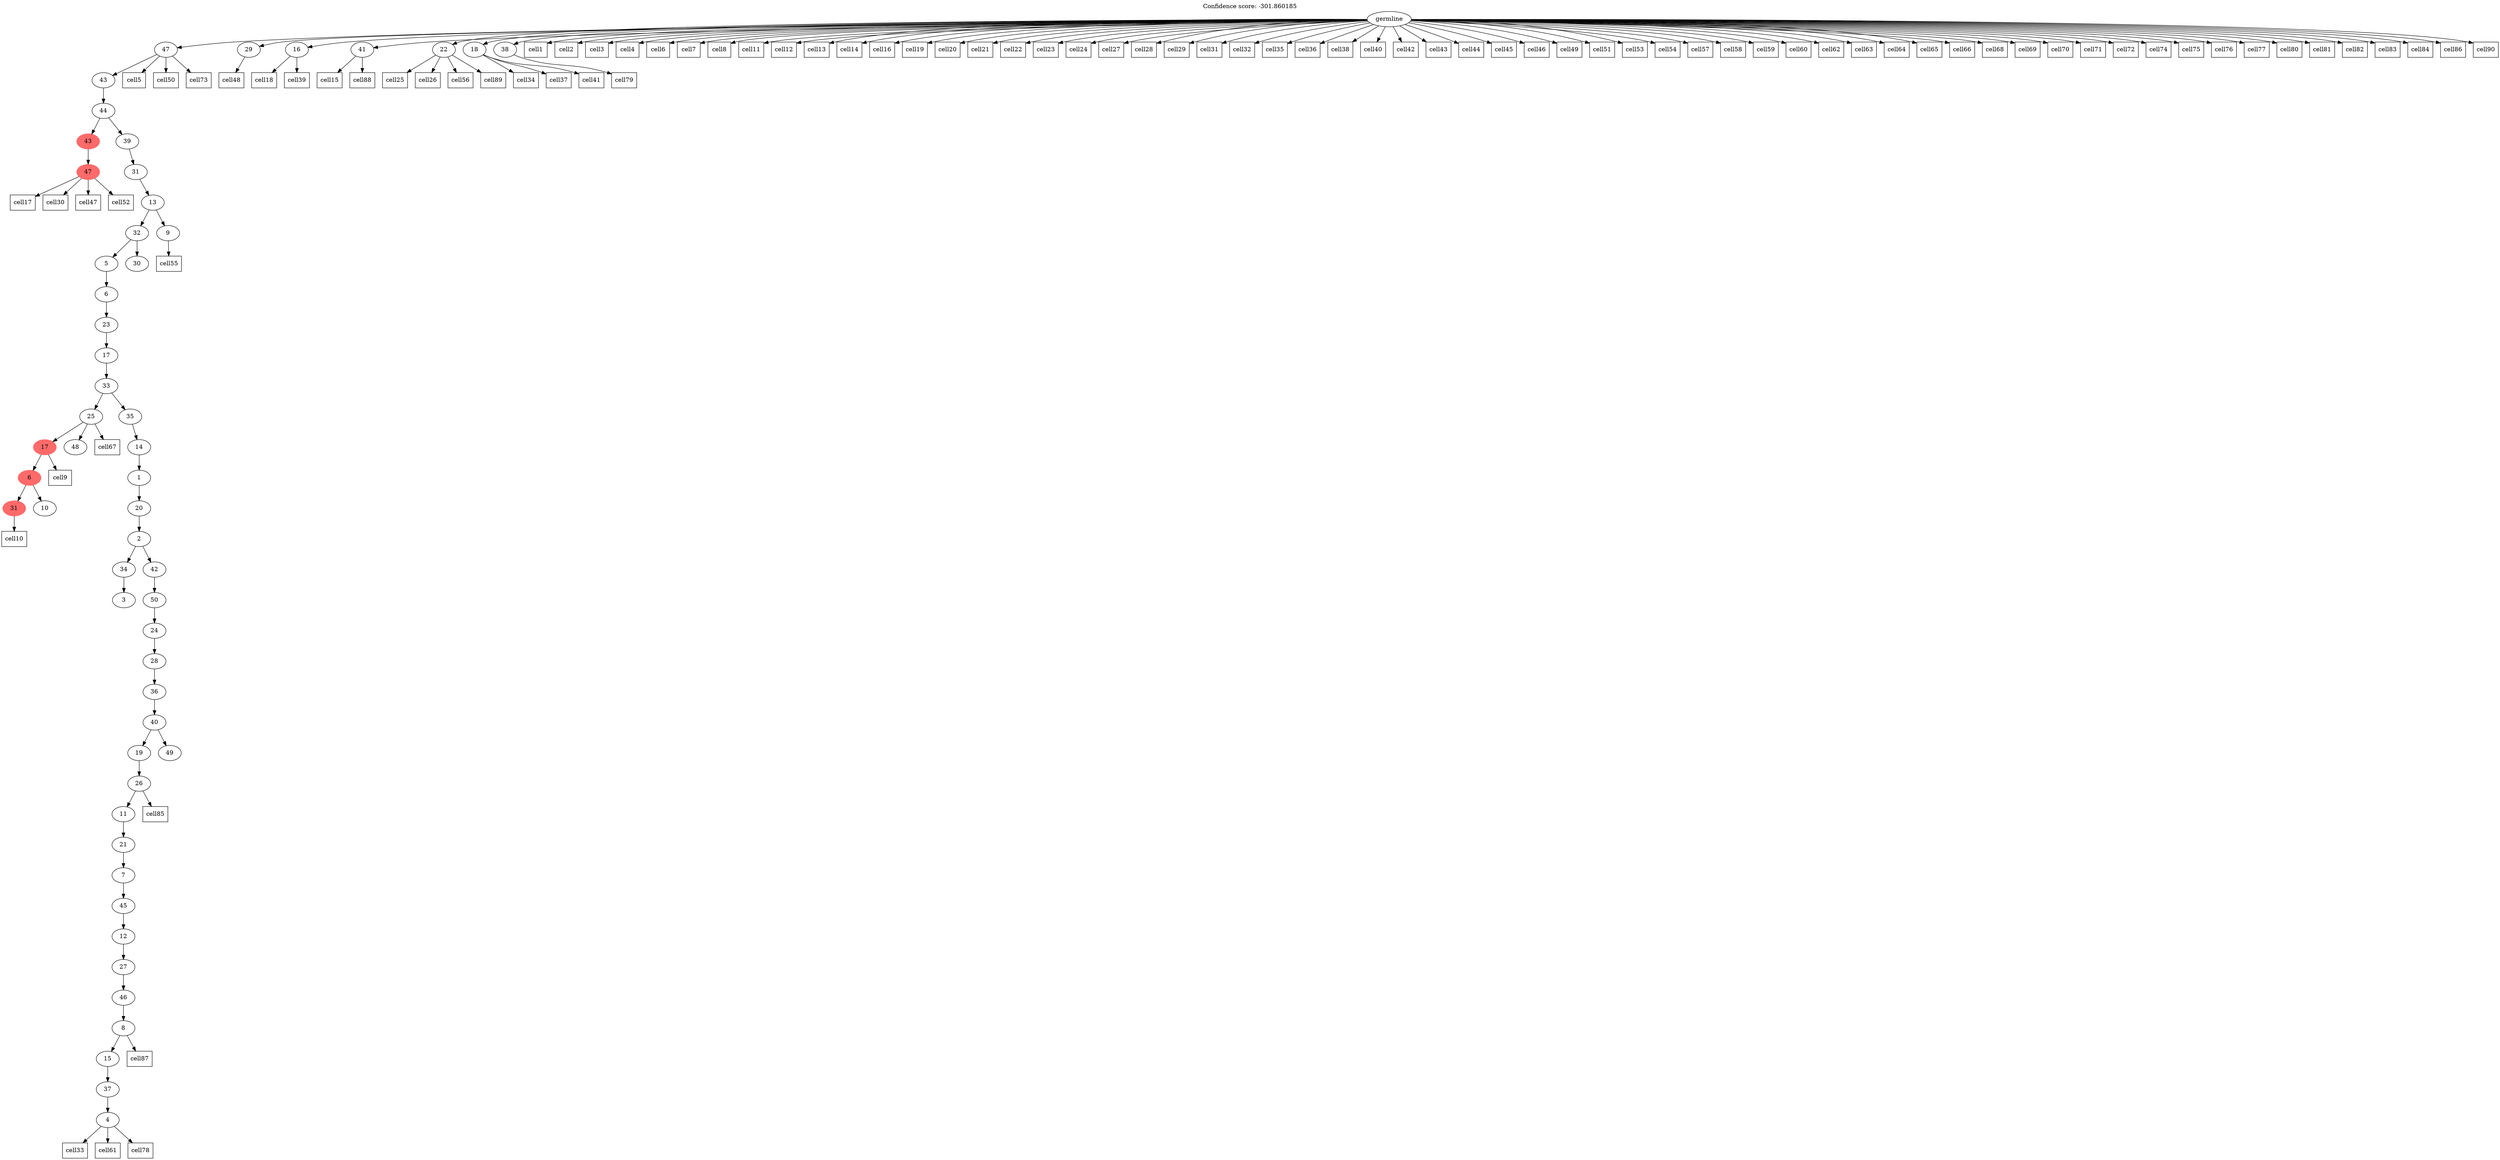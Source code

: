 digraph g {
	"48" -> "49";
	"49" [color=indianred1, style=filled, label="47"];
	"42" -> "43";
	"43" [color=indianred1, style=filled, label="31"];
	"42" -> "44";
	"44" [label="10"];
	"41" -> "42";
	"42" [color=indianred1, style=filled, label="6"];
	"40" -> "41";
	"41" [color=indianred1, style=filled, label="17"];
	"40" -> "45";
	"45" [label="48"];
	"38" -> "39";
	"39" [label="3"];
	"35" -> "36";
	"36" [label="4"];
	"34" -> "35";
	"35" [label="37"];
	"33" -> "34";
	"34" [label="15"];
	"32" -> "33";
	"33" [label="8"];
	"31" -> "32";
	"32" [label="46"];
	"30" -> "31";
	"31" [label="27"];
	"29" -> "30";
	"30" [label="12"];
	"28" -> "29";
	"29" [label="45"];
	"27" -> "28";
	"28" [label="7"];
	"26" -> "27";
	"27" [label="21"];
	"25" -> "26";
	"26" [label="11"];
	"24" -> "25";
	"25" [label="26"];
	"23" -> "24";
	"24" [label="19"];
	"23" -> "37";
	"37" [label="49"];
	"22" -> "23";
	"23" [label="40"];
	"21" -> "22";
	"22" [label="36"];
	"20" -> "21";
	"21" [label="28"];
	"19" -> "20";
	"20" [label="24"];
	"18" -> "19";
	"19" [label="50"];
	"17" -> "18";
	"18" [label="42"];
	"17" -> "38";
	"38" [label="34"];
	"16" -> "17";
	"17" [label="2"];
	"15" -> "16";
	"16" [label="20"];
	"14" -> "15";
	"15" [label="1"];
	"13" -> "14";
	"14" [label="14"];
	"12" -> "13";
	"13" [label="35"];
	"12" -> "40";
	"40" [label="25"];
	"11" -> "12";
	"12" [label="33"];
	"10" -> "11";
	"11" [label="17"];
	"9" -> "10";
	"10" [label="23"];
	"8" -> "9";
	"9" [label="6"];
	"7" -> "8";
	"8" [label="5"];
	"7" -> "46";
	"46" [label="30"];
	"6" -> "7";
	"7" [label="32"];
	"6" -> "47";
	"47" [label="9"];
	"5" -> "6";
	"6" [label="13"];
	"4" -> "5";
	"5" [label="31"];
	"3" -> "4";
	"4" [label="39"];
	"3" -> "48";
	"48" [color=indianred1, style=filled, label="43"];
	"2" -> "3";
	"3" [label="44"];
	"1" -> "2";
	"2" [label="43"];
	"0" -> "1";
	"1" [label="47"];
	"0" -> "50";
	"50" [label="29"];
	"0" -> "51";
	"51" [label="16"];
	"0" -> "52";
	"52" [label="41"];
	"0" -> "53";
	"53" [label="22"];
	"0" -> "54";
	"54" [label="18"];
	"0" -> "55";
	"55" [label="38"];
	"0" [label="germline"];
	"0" -> "cell1";
	"cell1" [shape=box];
	"0" -> "cell2";
	"cell2" [shape=box];
	"0" -> "cell3";
	"cell3" [shape=box];
	"0" -> "cell4";
	"cell4" [shape=box];
	"1" -> "cell5";
	"cell5" [shape=box];
	"0" -> "cell6";
	"cell6" [shape=box];
	"0" -> "cell7";
	"cell7" [shape=box];
	"0" -> "cell8";
	"cell8" [shape=box];
	"41" -> "cell9";
	"cell9" [shape=box];
	"43" -> "cell10";
	"cell10" [shape=box];
	"0" -> "cell11";
	"cell11" [shape=box];
	"0" -> "cell12";
	"cell12" [shape=box];
	"0" -> "cell13";
	"cell13" [shape=box];
	"0" -> "cell14";
	"cell14" [shape=box];
	"52" -> "cell15";
	"cell15" [shape=box];
	"0" -> "cell16";
	"cell16" [shape=box];
	"49" -> "cell17";
	"cell17" [shape=box];
	"51" -> "cell18";
	"cell18" [shape=box];
	"0" -> "cell19";
	"cell19" [shape=box];
	"0" -> "cell20";
	"cell20" [shape=box];
	"0" -> "cell21";
	"cell21" [shape=box];
	"0" -> "cell22";
	"cell22" [shape=box];
	"0" -> "cell23";
	"cell23" [shape=box];
	"0" -> "cell24";
	"cell24" [shape=box];
	"53" -> "cell25";
	"cell25" [shape=box];
	"53" -> "cell26";
	"cell26" [shape=box];
	"0" -> "cell27";
	"cell27" [shape=box];
	"0" -> "cell28";
	"cell28" [shape=box];
	"0" -> "cell29";
	"cell29" [shape=box];
	"49" -> "cell30";
	"cell30" [shape=box];
	"0" -> "cell31";
	"cell31" [shape=box];
	"0" -> "cell32";
	"cell32" [shape=box];
	"36" -> "cell33";
	"cell33" [shape=box];
	"54" -> "cell34";
	"cell34" [shape=box];
	"0" -> "cell35";
	"cell35" [shape=box];
	"0" -> "cell36";
	"cell36" [shape=box];
	"54" -> "cell37";
	"cell37" [shape=box];
	"0" -> "cell38";
	"cell38" [shape=box];
	"51" -> "cell39";
	"cell39" [shape=box];
	"0" -> "cell40";
	"cell40" [shape=box];
	"54" -> "cell41";
	"cell41" [shape=box];
	"0" -> "cell42";
	"cell42" [shape=box];
	"0" -> "cell43";
	"cell43" [shape=box];
	"0" -> "cell44";
	"cell44" [shape=box];
	"0" -> "cell45";
	"cell45" [shape=box];
	"0" -> "cell46";
	"cell46" [shape=box];
	"49" -> "cell47";
	"cell47" [shape=box];
	"50" -> "cell48";
	"cell48" [shape=box];
	"0" -> "cell49";
	"cell49" [shape=box];
	"1" -> "cell50";
	"cell50" [shape=box];
	"0" -> "cell51";
	"cell51" [shape=box];
	"49" -> "cell52";
	"cell52" [shape=box];
	"0" -> "cell53";
	"cell53" [shape=box];
	"0" -> "cell54";
	"cell54" [shape=box];
	"47" -> "cell55";
	"cell55" [shape=box];
	"53" -> "cell56";
	"cell56" [shape=box];
	"0" -> "cell57";
	"cell57" [shape=box];
	"0" -> "cell58";
	"cell58" [shape=box];
	"0" -> "cell59";
	"cell59" [shape=box];
	"0" -> "cell60";
	"cell60" [shape=box];
	"36" -> "cell61";
	"cell61" [shape=box];
	"0" -> "cell62";
	"cell62" [shape=box];
	"0" -> "cell63";
	"cell63" [shape=box];
	"0" -> "cell64";
	"cell64" [shape=box];
	"0" -> "cell65";
	"cell65" [shape=box];
	"0" -> "cell66";
	"cell66" [shape=box];
	"40" -> "cell67";
	"cell67" [shape=box];
	"0" -> "cell68";
	"cell68" [shape=box];
	"0" -> "cell69";
	"cell69" [shape=box];
	"0" -> "cell70";
	"cell70" [shape=box];
	"0" -> "cell71";
	"cell71" [shape=box];
	"0" -> "cell72";
	"cell72" [shape=box];
	"1" -> "cell73";
	"cell73" [shape=box];
	"0" -> "cell74";
	"cell74" [shape=box];
	"0" -> "cell75";
	"cell75" [shape=box];
	"0" -> "cell76";
	"cell76" [shape=box];
	"0" -> "cell77";
	"cell77" [shape=box];
	"36" -> "cell78";
	"cell78" [shape=box];
	"55" -> "cell79";
	"cell79" [shape=box];
	"0" -> "cell80";
	"cell80" [shape=box];
	"0" -> "cell81";
	"cell81" [shape=box];
	"0" -> "cell82";
	"cell82" [shape=box];
	"0" -> "cell83";
	"cell83" [shape=box];
	"0" -> "cell84";
	"cell84" [shape=box];
	"25" -> "cell85";
	"cell85" [shape=box];
	"0" -> "cell86";
	"cell86" [shape=box];
	"33" -> "cell87";
	"cell87" [shape=box];
	"52" -> "cell88";
	"cell88" [shape=box];
	"53" -> "cell89";
	"cell89" [shape=box];
	"0" -> "cell90";
	"cell90" [shape=box];
	labelloc="t";
	label="Confidence score: -301.860185";
}
